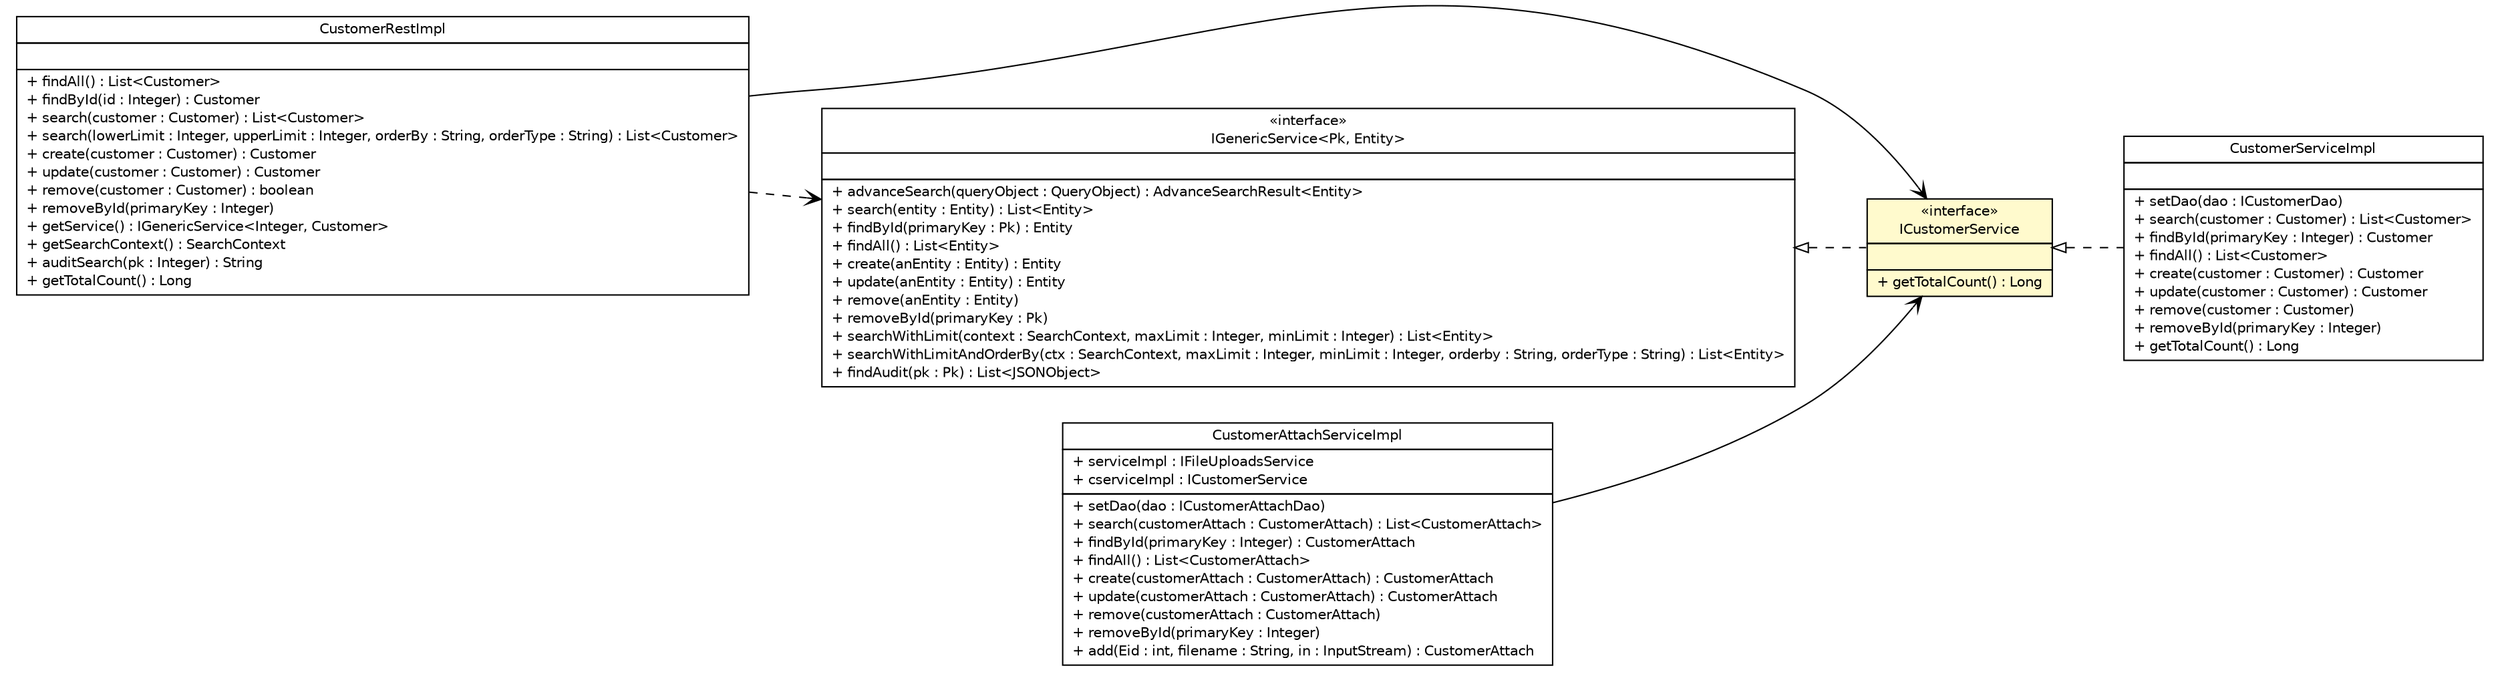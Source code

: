 #!/usr/local/bin/dot
#
# Class diagram 
# Generated by UMLGraph version 5.1 (http://www.umlgraph.org/)
#

digraph G {
	edge [fontname="Helvetica",fontsize=10,labelfontname="Helvetica",labelfontsize=10];
	node [fontname="Helvetica",fontsize=10,shape=plaintext];
	nodesep=0.25;
	ranksep=0.5;
	rankdir=LR;
	// com.inn.headstartdemo.service.ICustomerService
	c27302 [label=<<table title="com.inn.headstartdemo.service.ICustomerService" border="0" cellborder="1" cellspacing="0" cellpadding="2" port="p" bgcolor="lemonChiffon" href="./ICustomerService.html">
		<tr><td><table border="0" cellspacing="0" cellpadding="1">
<tr><td align="center" balign="center"> &#171;interface&#187; </td></tr>
<tr><td align="center" balign="center"> ICustomerService </td></tr>
		</table></td></tr>
		<tr><td><table border="0" cellspacing="0" cellpadding="1">
<tr><td align="left" balign="left">  </td></tr>
		</table></td></tr>
		<tr><td><table border="0" cellspacing="0" cellpadding="1">
<tr><td align="left" balign="left"> + getTotalCount() : Long </td></tr>
		</table></td></tr>
		</table>>, fontname="Helvetica", fontcolor="black", fontsize=10.0];
	// com.inn.headstartdemo.service.generic.IGenericService<Pk, Entity>
	c27309 [label=<<table title="com.inn.headstartdemo.service.generic.IGenericService" border="0" cellborder="1" cellspacing="0" cellpadding="2" port="p" href="./generic/IGenericService.html">
		<tr><td><table border="0" cellspacing="0" cellpadding="1">
<tr><td align="center" balign="center"> &#171;interface&#187; </td></tr>
<tr><td align="center" balign="center"> IGenericService&lt;Pk, Entity&gt; </td></tr>
		</table></td></tr>
		<tr><td><table border="0" cellspacing="0" cellpadding="1">
<tr><td align="left" balign="left">  </td></tr>
		</table></td></tr>
		<tr><td><table border="0" cellspacing="0" cellpadding="1">
<tr><td align="left" balign="left"> + advanceSearch(queryObject : QueryObject) : AdvanceSearchResult&lt;Entity&gt; </td></tr>
<tr><td align="left" balign="left"> + search(entity : Entity) : List&lt;Entity&gt; </td></tr>
<tr><td align="left" balign="left"> + findById(primaryKey : Pk) : Entity </td></tr>
<tr><td align="left" balign="left"> + findAll() : List&lt;Entity&gt; </td></tr>
<tr><td align="left" balign="left"> + create(anEntity : Entity) : Entity </td></tr>
<tr><td align="left" balign="left"> + update(anEntity : Entity) : Entity </td></tr>
<tr><td align="left" balign="left"> + remove(anEntity : Entity) </td></tr>
<tr><td align="left" balign="left"> + removeById(primaryKey : Pk) </td></tr>
<tr><td align="left" balign="left"> + searchWithLimit(context : SearchContext, maxLimit : Integer, minLimit : Integer) : List&lt;Entity&gt; </td></tr>
<tr><td align="left" balign="left"> + searchWithLimitAndOrderBy(ctx : SearchContext, maxLimit : Integer, minLimit : Integer, orderby : String, orderType : String) : List&lt;Entity&gt; </td></tr>
<tr><td align="left" balign="left"> + findAudit(pk : Pk) : List&lt;JSONObject&gt; </td></tr>
		</table></td></tr>
		</table>>, fontname="Helvetica", fontcolor="black", fontsize=10.0];
	// com.inn.headstartdemo.service.impl.CustomerAttachServiceImpl
	c27321 [label=<<table title="com.inn.headstartdemo.service.impl.CustomerAttachServiceImpl" border="0" cellborder="1" cellspacing="0" cellpadding="2" port="p" href="./impl/CustomerAttachServiceImpl.html">
		<tr><td><table border="0" cellspacing="0" cellpadding="1">
<tr><td align="center" balign="center"> CustomerAttachServiceImpl </td></tr>
		</table></td></tr>
		<tr><td><table border="0" cellspacing="0" cellpadding="1">
<tr><td align="left" balign="left"> + serviceImpl : IFileUploadsService </td></tr>
<tr><td align="left" balign="left"> + cserviceImpl : ICustomerService </td></tr>
		</table></td></tr>
		<tr><td><table border="0" cellspacing="0" cellpadding="1">
<tr><td align="left" balign="left"> + setDao(dao : ICustomerAttachDao) </td></tr>
<tr><td align="left" balign="left"> + search(customerAttach : CustomerAttach) : List&lt;CustomerAttach&gt; </td></tr>
<tr><td align="left" balign="left"> + findById(primaryKey : Integer) : CustomerAttach </td></tr>
<tr><td align="left" balign="left"> + findAll() : List&lt;CustomerAttach&gt; </td></tr>
<tr><td align="left" balign="left"> + create(customerAttach : CustomerAttach) : CustomerAttach </td></tr>
<tr><td align="left" balign="left"> + update(customerAttach : CustomerAttach) : CustomerAttach </td></tr>
<tr><td align="left" balign="left"> + remove(customerAttach : CustomerAttach) </td></tr>
<tr><td align="left" balign="left"> + removeById(primaryKey : Integer) </td></tr>
<tr><td align="left" balign="left"> + add(Eid : int, filename : String, in : InputStream) : CustomerAttach </td></tr>
		</table></td></tr>
		</table>>, fontname="Helvetica", fontcolor="black", fontsize=10.0];
	// com.inn.headstartdemo.service.impl.CustomerServiceImpl
	c27328 [label=<<table title="com.inn.headstartdemo.service.impl.CustomerServiceImpl" border="0" cellborder="1" cellspacing="0" cellpadding="2" port="p" href="./impl/CustomerServiceImpl.html">
		<tr><td><table border="0" cellspacing="0" cellpadding="1">
<tr><td align="center" balign="center"> CustomerServiceImpl </td></tr>
		</table></td></tr>
		<tr><td><table border="0" cellspacing="0" cellpadding="1">
<tr><td align="left" balign="left">  </td></tr>
		</table></td></tr>
		<tr><td><table border="0" cellspacing="0" cellpadding="1">
<tr><td align="left" balign="left"> + setDao(dao : ICustomerDao) </td></tr>
<tr><td align="left" balign="left"> + search(customer : Customer) : List&lt;Customer&gt; </td></tr>
<tr><td align="left" balign="left"> + findById(primaryKey : Integer) : Customer </td></tr>
<tr><td align="left" balign="left"> + findAll() : List&lt;Customer&gt; </td></tr>
<tr><td align="left" balign="left"> + create(customer : Customer) : Customer </td></tr>
<tr><td align="left" balign="left"> + update(customer : Customer) : Customer </td></tr>
<tr><td align="left" balign="left"> + remove(customer : Customer) </td></tr>
<tr><td align="left" balign="left"> + removeById(primaryKey : Integer) </td></tr>
<tr><td align="left" balign="left"> + getTotalCount() : Long </td></tr>
		</table></td></tr>
		</table>>, fontname="Helvetica", fontcolor="black", fontsize=10.0];
	// com.inn.headstartdemo.rest.impl.CustomerRestImpl
	c27368 [label=<<table title="com.inn.headstartdemo.rest.impl.CustomerRestImpl" border="0" cellborder="1" cellspacing="0" cellpadding="2" port="p" href="../rest/impl/CustomerRestImpl.html">
		<tr><td><table border="0" cellspacing="0" cellpadding="1">
<tr><td align="center" balign="center"> CustomerRestImpl </td></tr>
		</table></td></tr>
		<tr><td><table border="0" cellspacing="0" cellpadding="1">
<tr><td align="left" balign="left">  </td></tr>
		</table></td></tr>
		<tr><td><table border="0" cellspacing="0" cellpadding="1">
<tr><td align="left" balign="left"> + findAll() : List&lt;Customer&gt; </td></tr>
<tr><td align="left" balign="left"> + findById(id : Integer) : Customer </td></tr>
<tr><td align="left" balign="left"> + search(customer : Customer) : List&lt;Customer&gt; </td></tr>
<tr><td align="left" balign="left"> + search(lowerLimit : Integer, upperLimit : Integer, orderBy : String, orderType : String) : List&lt;Customer&gt; </td></tr>
<tr><td align="left" balign="left"> + create(customer : Customer) : Customer </td></tr>
<tr><td align="left" balign="left"> + update(customer : Customer) : Customer </td></tr>
<tr><td align="left" balign="left"> + remove(customer : Customer) : boolean </td></tr>
<tr><td align="left" balign="left"> + removeById(primaryKey : Integer) </td></tr>
<tr><td align="left" balign="left"> + getService() : IGenericService&lt;Integer, Customer&gt; </td></tr>
<tr><td align="left" balign="left"> + getSearchContext() : SearchContext </td></tr>
<tr><td align="left" balign="left"> + auditSearch(pk : Integer) : String </td></tr>
<tr><td align="left" balign="left"> + getTotalCount() : Long </td></tr>
		</table></td></tr>
		</table>>, fontname="Helvetica", fontcolor="black", fontsize=10.0];
	//com.inn.headstartdemo.service.ICustomerService implements com.inn.headstartdemo.service.generic.IGenericService<Pk, Entity>
	c27309:p -> c27302:p [dir=back,arrowtail=empty,style=dashed];
	//com.inn.headstartdemo.service.impl.CustomerServiceImpl implements com.inn.headstartdemo.service.ICustomerService
	c27302:p -> c27328:p [dir=back,arrowtail=empty,style=dashed];
	// com.inn.headstartdemo.service.impl.CustomerAttachServiceImpl NAVASSOC com.inn.headstartdemo.service.ICustomerService
	c27321:p -> c27302:p [taillabel="", label="", headlabel="", fontname="Helvetica", fontcolor="black", fontsize=10.0, color="black", arrowhead=open];
	// com.inn.headstartdemo.rest.impl.CustomerRestImpl NAVASSOC com.inn.headstartdemo.service.ICustomerService
	c27368:p -> c27302:p [taillabel="", label="", headlabel="", fontname="Helvetica", fontcolor="black", fontsize=10.0, color="black", arrowhead=open];
	// com.inn.headstartdemo.rest.impl.CustomerRestImpl DEPEND com.inn.headstartdemo.service.generic.IGenericService<Pk, Entity>
	c27368:p -> c27309:p [taillabel="", label="", headlabel="", fontname="Helvetica", fontcolor="black", fontsize=10.0, color="black", arrowhead=open, style=dashed];
}

